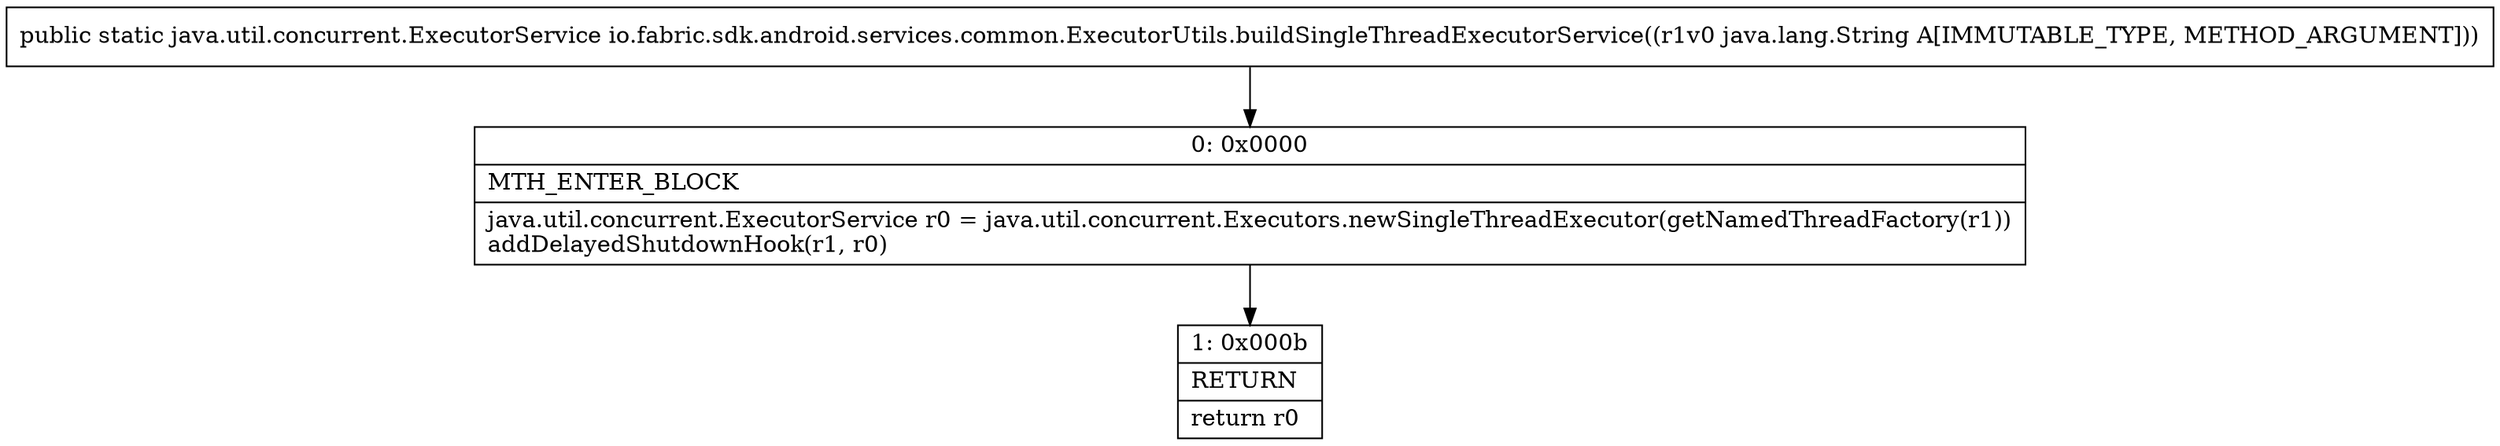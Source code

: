 digraph "CFG forio.fabric.sdk.android.services.common.ExecutorUtils.buildSingleThreadExecutorService(Ljava\/lang\/String;)Ljava\/util\/concurrent\/ExecutorService;" {
Node_0 [shape=record,label="{0\:\ 0x0000|MTH_ENTER_BLOCK\l|java.util.concurrent.ExecutorService r0 = java.util.concurrent.Executors.newSingleThreadExecutor(getNamedThreadFactory(r1))\laddDelayedShutdownHook(r1, r0)\l}"];
Node_1 [shape=record,label="{1\:\ 0x000b|RETURN\l|return r0\l}"];
MethodNode[shape=record,label="{public static java.util.concurrent.ExecutorService io.fabric.sdk.android.services.common.ExecutorUtils.buildSingleThreadExecutorService((r1v0 java.lang.String A[IMMUTABLE_TYPE, METHOD_ARGUMENT])) }"];
MethodNode -> Node_0;
Node_0 -> Node_1;
}

